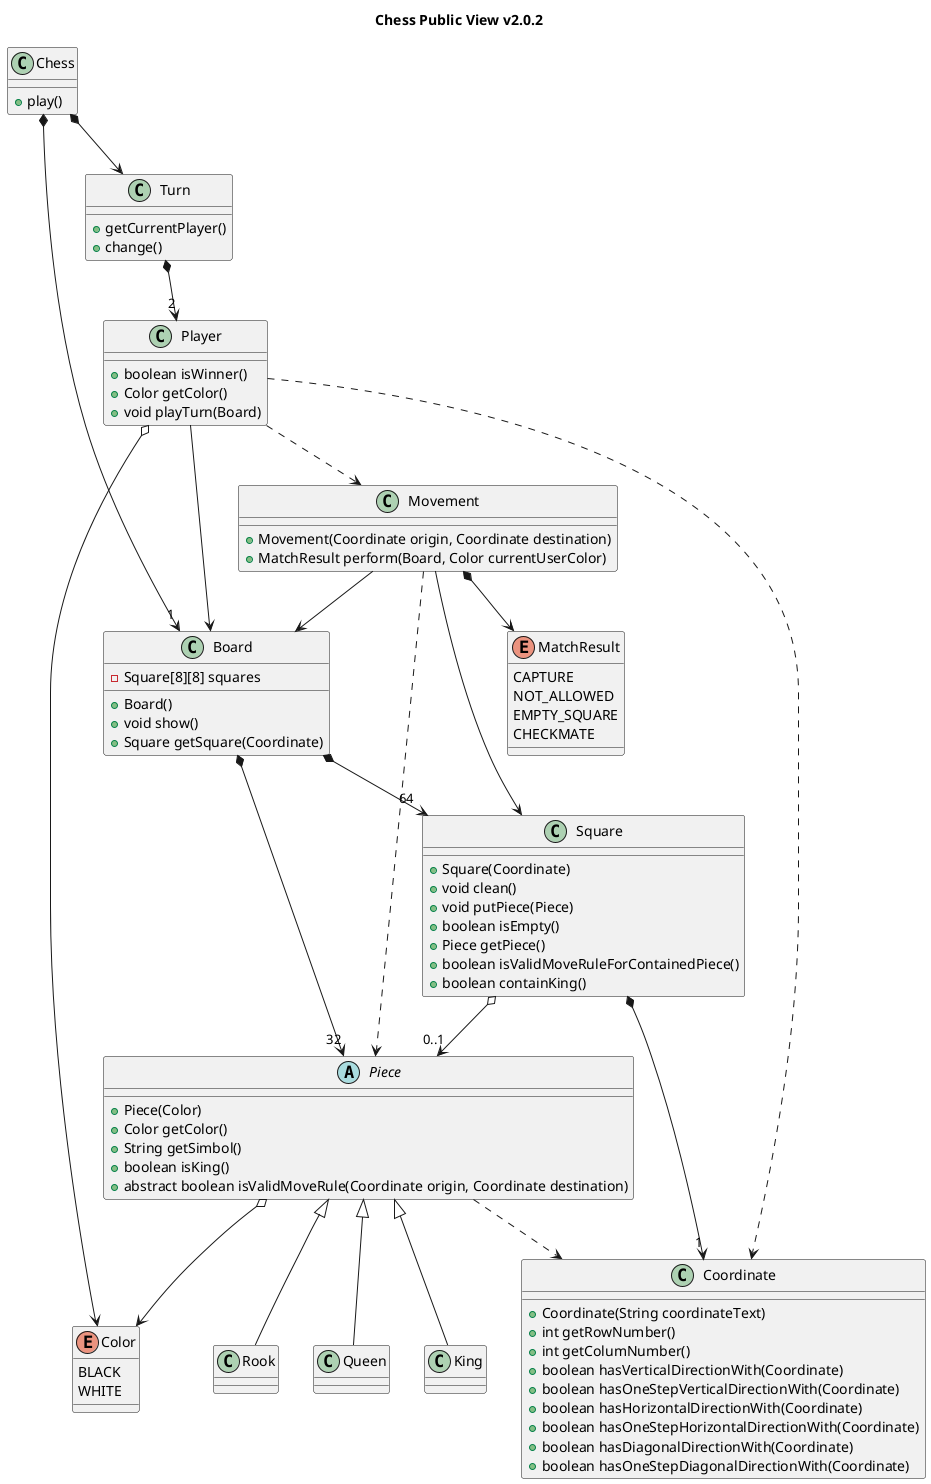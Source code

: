 @startuml ChessPublicView_v2_0_2

	title Chess Public View v2.0.2

	class Chess {
		+play()
	}

	class Turn {
		+getCurrentPlayer()
		+change()
	}

	class Player {
		+boolean isWinner()
		+Color getColor()
		+void playTurn(Board)
	}

	enum Color {
		BLACK
		WHITE
	}

	class Board {
		-Square[8][8] squares
		+Board()
		+void show()
		+Square getSquare(Coordinate)
	}

	abstract class Piece {
		+Piece(Color)
		+Color getColor()
		+String getSimbol()
		+boolean isKing()
		+abstract boolean isValidMoveRule(Coordinate origin, Coordinate destination)
	}

	class Coordinate {
		+Coordinate(String coordinateText)
		+int getRowNumber()
		+int getColumNumber()
		+boolean hasVerticalDirectionWith(Coordinate)
		+boolean hasOneStepVerticalDirectionWith(Coordinate)
		+boolean hasHorizontalDirectionWith(Coordinate)
		+boolean hasOneStepHorizontalDirectionWith(Coordinate)
		+boolean hasDiagonalDirectionWith(Coordinate)
		+boolean hasOneStepDiagonalDirectionWith(Coordinate)
	}

	class Square {
		+Square(Coordinate)		
		+void clean()
		+void putPiece(Piece)
		+boolean isEmpty()
		+Piece getPiece()
		+boolean isValidMoveRuleForContainedPiece()
		+boolean containKing()
	}

	class Movement {
		+Movement(Coordinate origin, Coordinate destination)
		+MatchResult perform(Board, Color currentUserColor)
	}

	enum MatchResult {
		CAPTURE
		NOT_ALLOWED
		EMPTY_SQUARE
		CHECKMATE
	}

	class King extends Piece {
	}

	class Rook extends Piece {
	}

	class Queen extends Piece {
	}

	Chess *--> "1" Board
	Chess *--> Turn
	Turn *--> "2" Player
	Player o--> Color
	Piece o--> Color
	Piece ..> Coordinate
	Player ..> Coordinate
	Player ..> Movement
	Player --> Board
	Board *--> "64" Square
	Board *--> "32" Piece
	Square o--> "0..1" Piece
	Square *--> "1" Coordinate
	Movement *--> MatchResult
	Movement --> Board
	Movement --> Square
	Movement ..> Piece

@enduml
